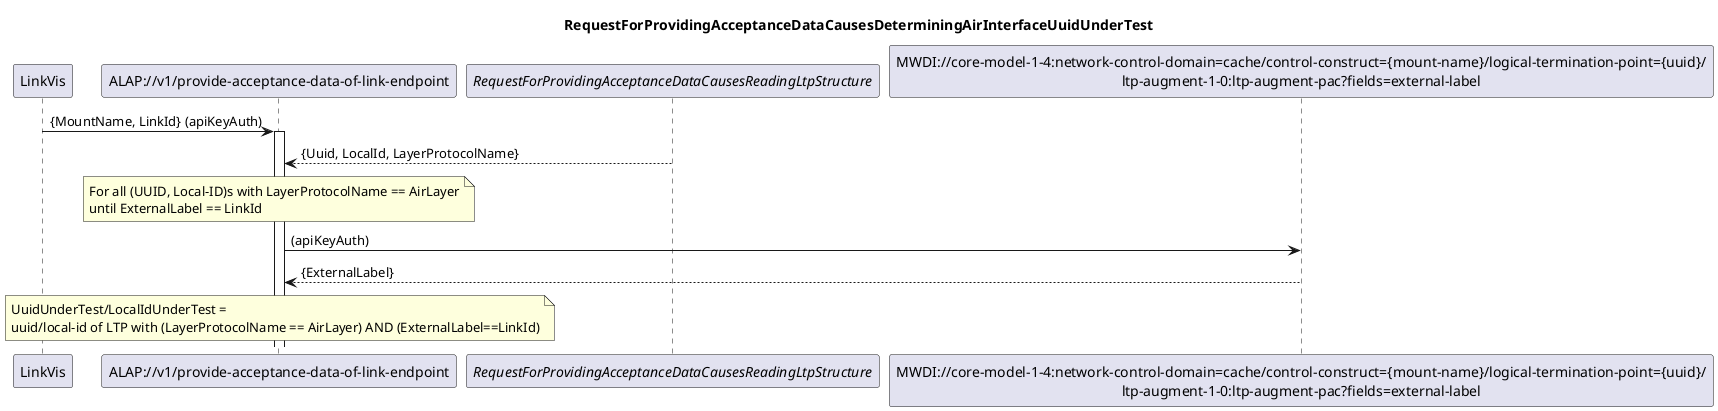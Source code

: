 @startuml 101_DeterminingAirInterfaceUnderTest
skinparam responseMessageBelowArrow true

title
RequestForProvidingAcceptanceDataCausesDeterminingAirInterfaceUuidUnderTest
end title

participant "LinkVis" as LinkVis
participant "ALAP://v1/provide-acceptance-data-of-link-endpoint" as ALAP
participant "<i>RequestForProvidingAcceptanceDataCausesReadingLtpStructure</i>" as LTPs
participant "MWDI://core-model-1-4:network-control-domain=cache/control-construct={mount-name}/logical-termination-point={uuid}/\nltp-augment-1-0:ltp-augment-pac?fields=external-label" as ExternalLabel

LinkVis -> ALAP: {MountName, LinkId} (apiKeyAuth)
activate ALAP

LTPs --> ALAP: {Uuid, LocalId, LayerProtocolName}

note over ALAP
For all (UUID, Local-ID)s with LayerProtocolName == AirLayer
until ExternalLabel == LinkId
end note

ALAP -> ExternalLabel: (apiKeyAuth)
ExternalLabel --> ALAP: {ExternalLabel}

note over ALAP
UuidUnderTest/LocalIdUnderTest = 
uuid/local-id of LTP with (LayerProtocolName == AirLayer) AND (ExternalLabel==LinkId)
end note

@enduml